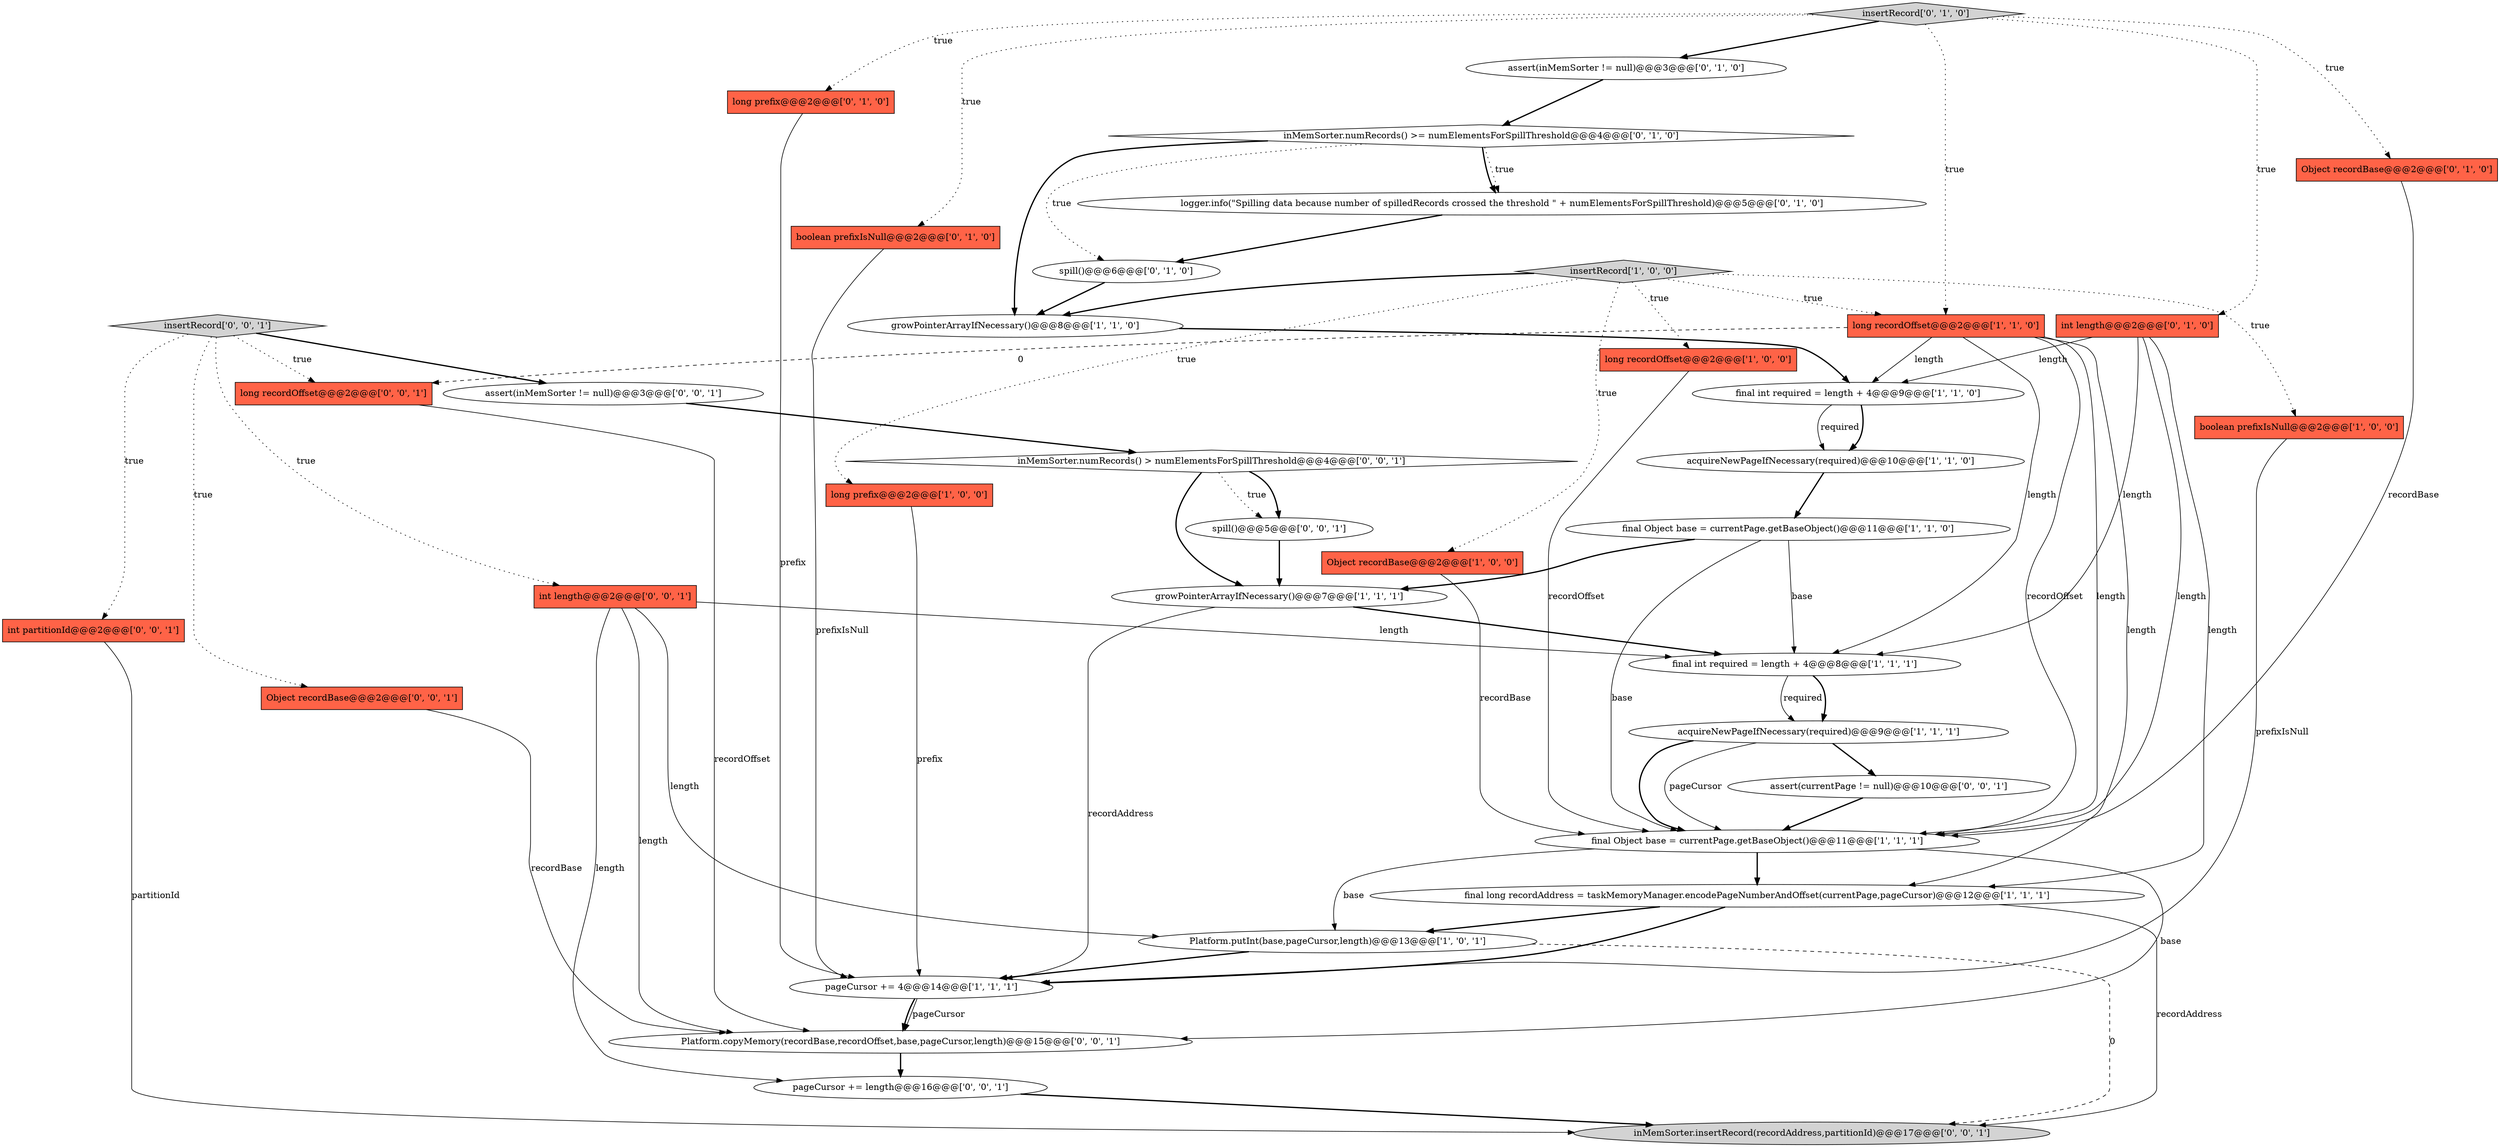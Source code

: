 digraph {
23 [style = filled, label = "logger.info(\"Spilling data because number of spilledRecords crossed the threshold \" + numElementsForSpillThreshold)@@@5@@@['0', '1', '0']", fillcolor = white, shape = ellipse image = "AAA1AAABBB2BBB"];
19 [style = filled, label = "assert(inMemSorter != null)@@@3@@@['0', '1', '0']", fillcolor = white, shape = ellipse image = "AAA1AAABBB2BBB"];
1 [style = filled, label = "insertRecord['1', '0', '0']", fillcolor = lightgray, shape = diamond image = "AAA0AAABBB1BBB"];
2 [style = filled, label = "long recordOffset@@@2@@@['1', '0', '0']", fillcolor = tomato, shape = box image = "AAA0AAABBB1BBB"];
17 [style = filled, label = "spill()@@@6@@@['0', '1', '0']", fillcolor = white, shape = ellipse image = "AAA1AAABBB2BBB"];
21 [style = filled, label = "long prefix@@@2@@@['0', '1', '0']", fillcolor = tomato, shape = box image = "AAA0AAABBB2BBB"];
34 [style = filled, label = "assert(currentPage != null)@@@10@@@['0', '0', '1']", fillcolor = white, shape = ellipse image = "AAA0AAABBB3BBB"];
36 [style = filled, label = "pageCursor += length@@@16@@@['0', '0', '1']", fillcolor = white, shape = ellipse image = "AAA0AAABBB3BBB"];
15 [style = filled, label = "final int required = length + 4@@@9@@@['1', '1', '0']", fillcolor = white, shape = ellipse image = "AAA0AAABBB1BBB"];
29 [style = filled, label = "insertRecord['0', '0', '1']", fillcolor = lightgray, shape = diamond image = "AAA0AAABBB3BBB"];
37 [style = filled, label = "long recordOffset@@@2@@@['0', '0', '1']", fillcolor = tomato, shape = box image = "AAA0AAABBB3BBB"];
13 [style = filled, label = "acquireNewPageIfNecessary(required)@@@9@@@['1', '1', '1']", fillcolor = white, shape = ellipse image = "AAA0AAABBB1BBB"];
12 [style = filled, label = "growPointerArrayIfNecessary()@@@8@@@['1', '1', '0']", fillcolor = white, shape = ellipse image = "AAA0AAABBB1BBB"];
14 [style = filled, label = "long recordOffset@@@2@@@['1', '1', '0']", fillcolor = tomato, shape = box image = "AAA0AAABBB1BBB"];
3 [style = filled, label = "final Object base = currentPage.getBaseObject()@@@11@@@['1', '1', '1']", fillcolor = white, shape = ellipse image = "AAA0AAABBB1BBB"];
7 [style = filled, label = "growPointerArrayIfNecessary()@@@7@@@['1', '1', '1']", fillcolor = white, shape = ellipse image = "AAA0AAABBB1BBB"];
27 [style = filled, label = "int length@@@2@@@['0', '0', '1']", fillcolor = tomato, shape = box image = "AAA0AAABBB3BBB"];
5 [style = filled, label = "pageCursor += 4@@@14@@@['1', '1', '1']", fillcolor = white, shape = ellipse image = "AAA0AAABBB1BBB"];
18 [style = filled, label = "Object recordBase@@@2@@@['0', '1', '0']", fillcolor = tomato, shape = box image = "AAA0AAABBB2BBB"];
26 [style = filled, label = "assert(inMemSorter != null)@@@3@@@['0', '0', '1']", fillcolor = white, shape = ellipse image = "AAA0AAABBB3BBB"];
25 [style = filled, label = "inMemSorter.numRecords() >= numElementsForSpillThreshold@@@4@@@['0', '1', '0']", fillcolor = white, shape = diamond image = "AAA1AAABBB2BBB"];
16 [style = filled, label = "final int required = length + 4@@@8@@@['1', '1', '1']", fillcolor = white, shape = ellipse image = "AAA0AAABBB1BBB"];
20 [style = filled, label = "insertRecord['0', '1', '0']", fillcolor = lightgray, shape = diamond image = "AAA0AAABBB2BBB"];
0 [style = filled, label = "boolean prefixIsNull@@@2@@@['1', '0', '0']", fillcolor = tomato, shape = box image = "AAA0AAABBB1BBB"];
4 [style = filled, label = "final long recordAddress = taskMemoryManager.encodePageNumberAndOffset(currentPage,pageCursor)@@@12@@@['1', '1', '1']", fillcolor = white, shape = ellipse image = "AAA0AAABBB1BBB"];
33 [style = filled, label = "Object recordBase@@@2@@@['0', '0', '1']", fillcolor = tomato, shape = box image = "AAA0AAABBB3BBB"];
10 [style = filled, label = "long prefix@@@2@@@['1', '0', '0']", fillcolor = tomato, shape = box image = "AAA0AAABBB1BBB"];
35 [style = filled, label = "int partitionId@@@2@@@['0', '0', '1']", fillcolor = tomato, shape = box image = "AAA0AAABBB3BBB"];
6 [style = filled, label = "final Object base = currentPage.getBaseObject()@@@11@@@['1', '1', '0']", fillcolor = white, shape = ellipse image = "AAA0AAABBB1BBB"];
11 [style = filled, label = "Platform.putInt(base,pageCursor,length)@@@13@@@['1', '0', '1']", fillcolor = white, shape = ellipse image = "AAA0AAABBB1BBB"];
31 [style = filled, label = "Platform.copyMemory(recordBase,recordOffset,base,pageCursor,length)@@@15@@@['0', '0', '1']", fillcolor = white, shape = ellipse image = "AAA0AAABBB3BBB"];
32 [style = filled, label = "spill()@@@5@@@['0', '0', '1']", fillcolor = white, shape = ellipse image = "AAA0AAABBB3BBB"];
8 [style = filled, label = "acquireNewPageIfNecessary(required)@@@10@@@['1', '1', '0']", fillcolor = white, shape = ellipse image = "AAA0AAABBB1BBB"];
9 [style = filled, label = "Object recordBase@@@2@@@['1', '0', '0']", fillcolor = tomato, shape = box image = "AAA0AAABBB1BBB"];
22 [style = filled, label = "int length@@@2@@@['0', '1', '0']", fillcolor = tomato, shape = box image = "AAA0AAABBB2BBB"];
24 [style = filled, label = "boolean prefixIsNull@@@2@@@['0', '1', '0']", fillcolor = tomato, shape = box image = "AAA0AAABBB2BBB"];
30 [style = filled, label = "inMemSorter.numRecords() > numElementsForSpillThreshold@@@4@@@['0', '0', '1']", fillcolor = white, shape = diamond image = "AAA0AAABBB3BBB"];
28 [style = filled, label = "inMemSorter.insertRecord(recordAddress,partitionId)@@@17@@@['0', '0', '1']", fillcolor = lightgray, shape = ellipse image = "AAA0AAABBB3BBB"];
25->23 [style = bold, label=""];
9->3 [style = solid, label="recordBase"];
29->37 [style = dotted, label="true"];
14->37 [style = dashed, label="0"];
22->3 [style = solid, label="length"];
14->3 [style = solid, label="recordOffset"];
1->12 [style = bold, label=""];
1->9 [style = dotted, label="true"];
1->0 [style = dotted, label="true"];
16->13 [style = solid, label="required"];
20->21 [style = dotted, label="true"];
21->5 [style = solid, label="prefix"];
20->18 [style = dotted, label="true"];
0->5 [style = solid, label="prefixIsNull"];
7->5 [style = solid, label="recordAddress"];
10->5 [style = solid, label="prefix"];
14->3 [style = solid, label="length"];
6->16 [style = solid, label="base"];
12->15 [style = bold, label=""];
7->16 [style = bold, label=""];
22->16 [style = solid, label="length"];
4->11 [style = bold, label=""];
27->16 [style = solid, label="length"];
4->5 [style = bold, label=""];
29->35 [style = dotted, label="true"];
14->4 [style = solid, label="length"];
17->12 [style = bold, label=""];
22->4 [style = solid, label="length"];
8->6 [style = bold, label=""];
14->16 [style = solid, label="length"];
34->3 [style = bold, label=""];
16->13 [style = bold, label=""];
20->24 [style = dotted, label="true"];
25->12 [style = bold, label=""];
13->34 [style = bold, label=""];
25->17 [style = dotted, label="true"];
37->31 [style = solid, label="recordOffset"];
20->19 [style = bold, label=""];
30->32 [style = dotted, label="true"];
5->31 [style = bold, label=""];
11->28 [style = dashed, label="0"];
4->28 [style = solid, label="recordAddress"];
19->25 [style = bold, label=""];
35->28 [style = solid, label="partitionId"];
15->8 [style = solid, label="required"];
18->3 [style = solid, label="recordBase"];
27->36 [style = solid, label="length"];
30->7 [style = bold, label=""];
29->27 [style = dotted, label="true"];
6->3 [style = solid, label="base"];
30->32 [style = bold, label=""];
5->31 [style = solid, label="pageCursor"];
20->22 [style = dotted, label="true"];
24->5 [style = solid, label="prefixIsNull"];
14->15 [style = solid, label="length"];
36->28 [style = bold, label=""];
2->3 [style = solid, label="recordOffset"];
13->3 [style = bold, label=""];
1->2 [style = dotted, label="true"];
29->33 [style = dotted, label="true"];
22->15 [style = solid, label="length"];
1->14 [style = dotted, label="true"];
32->7 [style = bold, label=""];
3->11 [style = solid, label="base"];
31->36 [style = bold, label=""];
6->7 [style = bold, label=""];
33->31 [style = solid, label="recordBase"];
23->17 [style = bold, label=""];
26->30 [style = bold, label=""];
15->8 [style = bold, label=""];
3->31 [style = solid, label="base"];
13->3 [style = solid, label="pageCursor"];
27->31 [style = solid, label="length"];
27->11 [style = solid, label="length"];
3->4 [style = bold, label=""];
1->10 [style = dotted, label="true"];
11->5 [style = bold, label=""];
25->23 [style = dotted, label="true"];
20->14 [style = dotted, label="true"];
29->26 [style = bold, label=""];
}
